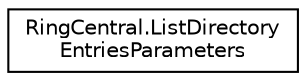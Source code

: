 digraph "Graphical Class Hierarchy"
{
 // LATEX_PDF_SIZE
  edge [fontname="Helvetica",fontsize="10",labelfontname="Helvetica",labelfontsize="10"];
  node [fontname="Helvetica",fontsize="10",shape=record];
  rankdir="LR";
  Node0 [label="RingCentral.ListDirectory\lEntriesParameters",height=0.2,width=0.4,color="black", fillcolor="white", style="filled",URL="$classRingCentral_1_1ListDirectoryEntriesParameters.html",tooltip="Query parameters for operation listDirectoryEntries"];
}
